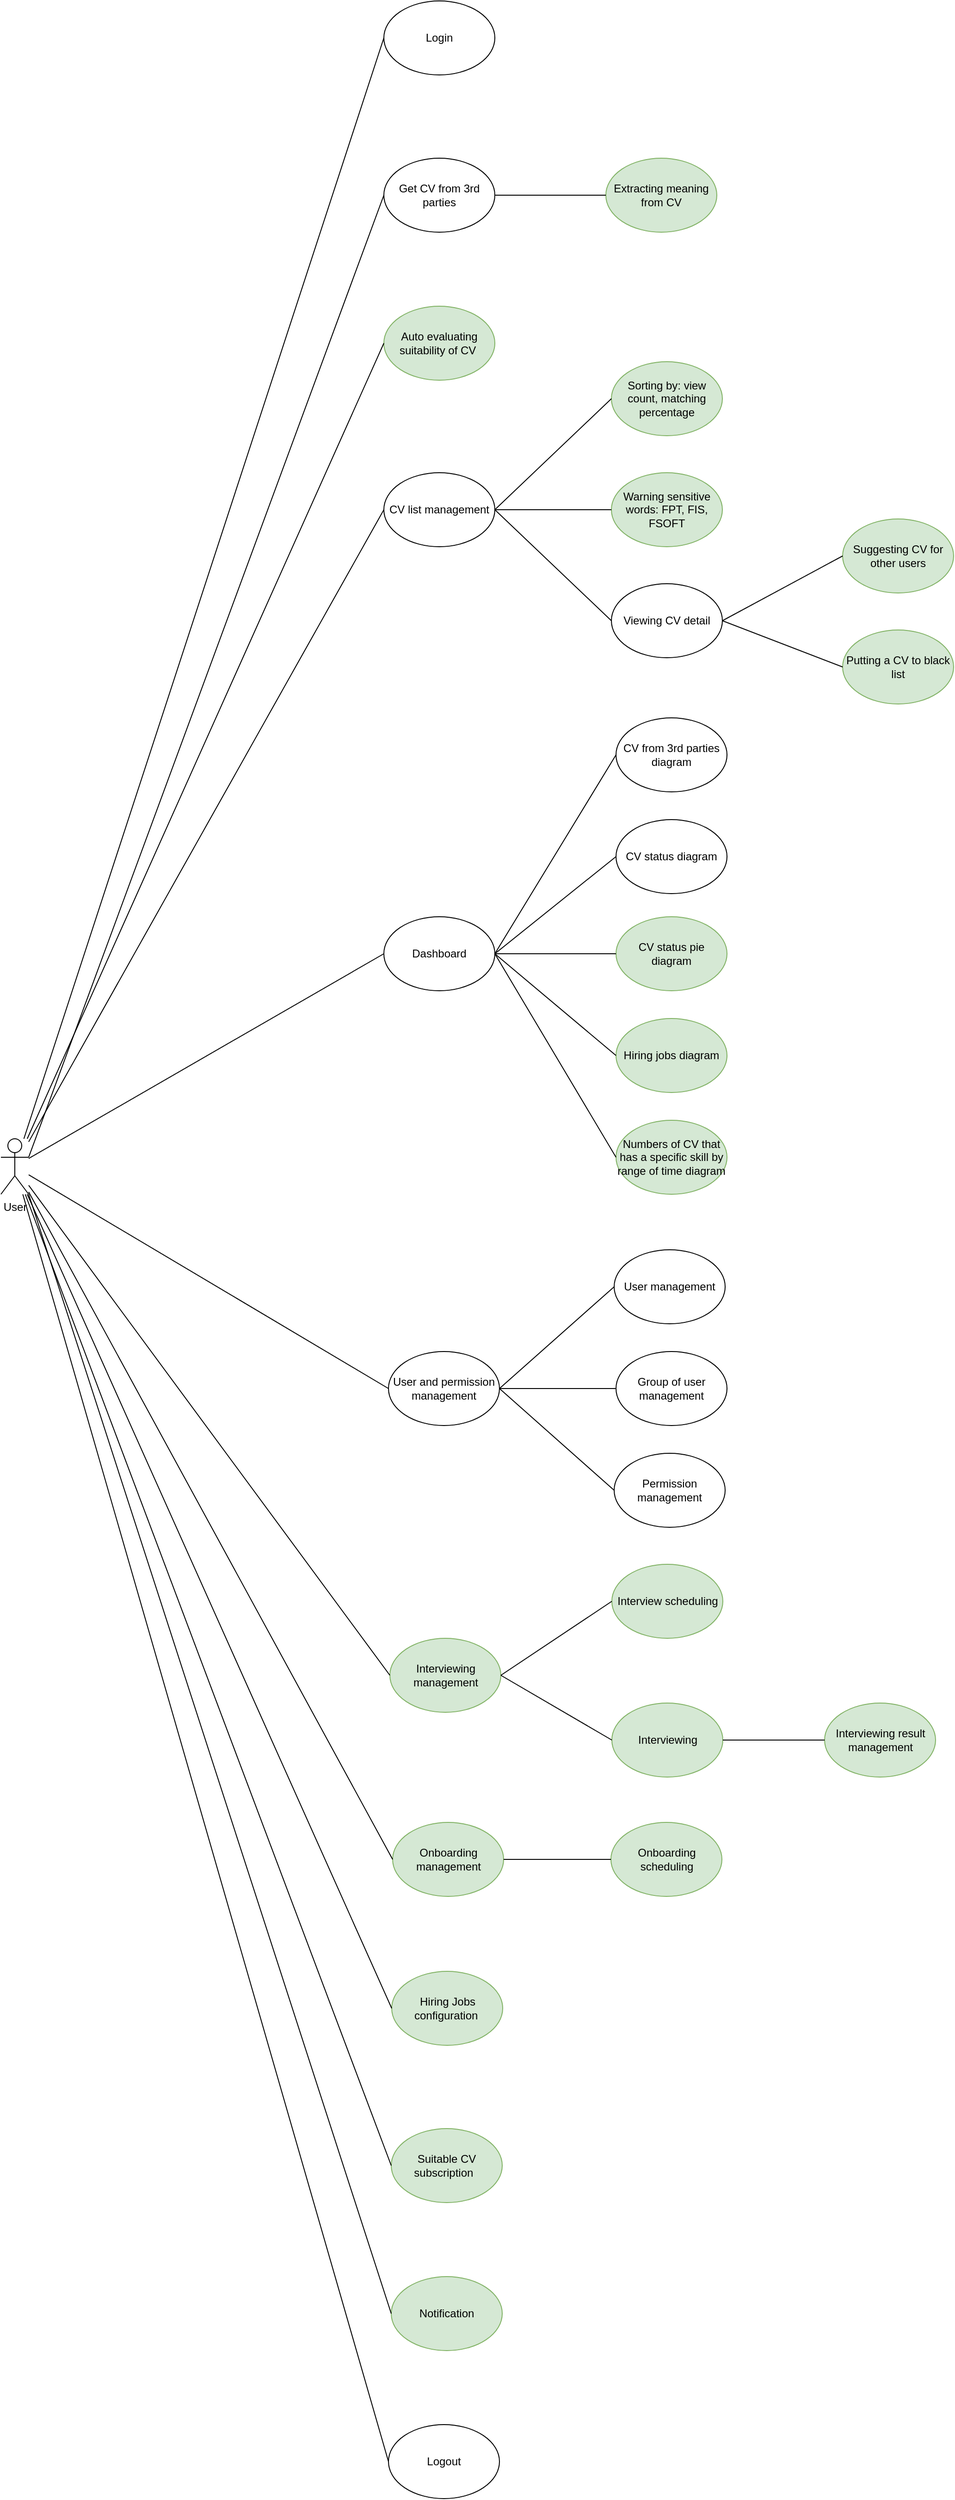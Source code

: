 <mxfile version="25.0.1">
  <diagram name="Trang-1" id="zRStrCZms60aBh5zQ9CK">
    <mxGraphModel dx="3289" dy="2119" grid="1" gridSize="10" guides="1" tooltips="1" connect="1" arrows="1" fold="1" page="1" pageScale="1" pageWidth="827" pageHeight="1169" math="0" shadow="0">
      <root>
        <mxCell id="0" />
        <mxCell id="1" parent="0" />
        <mxCell id="b3J7wT-M6WEdxHhECkrl-1" value="User" style="shape=umlActor;verticalLabelPosition=bottom;verticalAlign=top;html=1;outlineConnect=0;" parent="1" vertex="1">
          <mxGeometry x="-60" y="970" width="30" height="60" as="geometry" />
        </mxCell>
        <mxCell id="b3J7wT-M6WEdxHhECkrl-2" value="Login" style="ellipse;whiteSpace=wrap;html=1;" parent="1" vertex="1">
          <mxGeometry x="354" y="-260" width="120" height="80" as="geometry" />
        </mxCell>
        <mxCell id="b3J7wT-M6WEdxHhECkrl-3" value="Logout" style="ellipse;whiteSpace=wrap;html=1;" parent="1" vertex="1">
          <mxGeometry x="359" y="2360" width="120" height="80" as="geometry" />
        </mxCell>
        <mxCell id="b3J7wT-M6WEdxHhECkrl-4" value="CV list management" style="ellipse;whiteSpace=wrap;html=1;" parent="1" vertex="1">
          <mxGeometry x="354" y="250" width="120" height="80" as="geometry" />
        </mxCell>
        <mxCell id="b3J7wT-M6WEdxHhECkrl-9" value="Dashboard" style="ellipse;whiteSpace=wrap;html=1;" parent="1" vertex="1">
          <mxGeometry x="354" y="730" width="120" height="80" as="geometry" />
        </mxCell>
        <mxCell id="b3J7wT-M6WEdxHhECkrl-10" value="CV from 3rd parties diagram" style="ellipse;whiteSpace=wrap;html=1;" parent="1" vertex="1">
          <mxGeometry x="605" y="515" width="120" height="80" as="geometry" />
        </mxCell>
        <mxCell id="b3J7wT-M6WEdxHhECkrl-11" value="CV status diagram" style="ellipse;whiteSpace=wrap;html=1;" parent="1" vertex="1">
          <mxGeometry x="605" y="625" width="120" height="80" as="geometry" />
        </mxCell>
        <mxCell id="b3J7wT-M6WEdxHhECkrl-12" value="" style="endArrow=none;html=1;rounded=0;entryX=0;entryY=0.5;entryDx=0;entryDy=0;" parent="1" source="b3J7wT-M6WEdxHhECkrl-1" target="b3J7wT-M6WEdxHhECkrl-2" edge="1">
          <mxGeometry width="50" height="50" relative="1" as="geometry">
            <mxPoint x="80" y="380" as="sourcePoint" />
            <mxPoint x="350" y="130" as="targetPoint" />
          </mxGeometry>
        </mxCell>
        <mxCell id="b3J7wT-M6WEdxHhECkrl-13" value="" style="endArrow=none;html=1;rounded=0;entryX=0;entryY=0.5;entryDx=0;entryDy=0;" parent="1" source="b3J7wT-M6WEdxHhECkrl-1" target="b3J7wT-M6WEdxHhECkrl-4" edge="1">
          <mxGeometry width="50" height="50" relative="1" as="geometry">
            <mxPoint x="80" y="390" as="sourcePoint" />
            <mxPoint x="280" y="320" as="targetPoint" />
          </mxGeometry>
        </mxCell>
        <mxCell id="b3J7wT-M6WEdxHhECkrl-15" value="" style="endArrow=none;html=1;rounded=0;entryX=0;entryY=0.5;entryDx=0;entryDy=0;" parent="1" source="b3J7wT-M6WEdxHhECkrl-1" target="b3J7wT-M6WEdxHhECkrl-9" edge="1">
          <mxGeometry width="50" height="50" relative="1" as="geometry">
            <mxPoint x="140" y="550" as="sourcePoint" />
            <mxPoint x="190" y="500" as="targetPoint" />
          </mxGeometry>
        </mxCell>
        <mxCell id="b3J7wT-M6WEdxHhECkrl-16" value="" style="endArrow=none;html=1;rounded=0;entryX=0;entryY=0.5;entryDx=0;entryDy=0;" parent="1" source="b3J7wT-M6WEdxHhECkrl-1" target="b3J7wT-M6WEdxHhECkrl-3" edge="1">
          <mxGeometry width="50" height="50" relative="1" as="geometry">
            <mxPoint x="140" y="620" as="sourcePoint" />
            <mxPoint x="190" y="570" as="targetPoint" />
          </mxGeometry>
        </mxCell>
        <mxCell id="b3J7wT-M6WEdxHhECkrl-17" value="" style="endArrow=none;html=1;rounded=0;exitX=1;exitY=0.5;exitDx=0;exitDy=0;entryX=0;entryY=0.5;entryDx=0;entryDy=0;" parent="1" source="b3J7wT-M6WEdxHhECkrl-9" target="b3J7wT-M6WEdxHhECkrl-10" edge="1">
          <mxGeometry width="50" height="50" relative="1" as="geometry">
            <mxPoint x="518" y="685" as="sourcePoint" />
            <mxPoint x="568" y="635" as="targetPoint" />
          </mxGeometry>
        </mxCell>
        <mxCell id="b3J7wT-M6WEdxHhECkrl-18" value="" style="endArrow=none;html=1;rounded=0;exitX=1;exitY=0.5;exitDx=0;exitDy=0;entryX=0;entryY=0.5;entryDx=0;entryDy=0;" parent="1" source="b3J7wT-M6WEdxHhECkrl-9" target="b3J7wT-M6WEdxHhECkrl-11" edge="1">
          <mxGeometry width="50" height="50" relative="1" as="geometry">
            <mxPoint x="508" y="785" as="sourcePoint" />
            <mxPoint x="558" y="735" as="targetPoint" />
          </mxGeometry>
        </mxCell>
        <mxCell id="b3J7wT-M6WEdxHhECkrl-19" value="User and permission management" style="ellipse;whiteSpace=wrap;html=1;" parent="1" vertex="1">
          <mxGeometry x="359" y="1200" width="120" height="80" as="geometry" />
        </mxCell>
        <mxCell id="b3J7wT-M6WEdxHhECkrl-20" value="" style="endArrow=none;html=1;rounded=0;entryX=0;entryY=0.5;entryDx=0;entryDy=0;" parent="1" source="b3J7wT-M6WEdxHhECkrl-1" target="b3J7wT-M6WEdxHhECkrl-19" edge="1">
          <mxGeometry width="50" height="50" relative="1" as="geometry">
            <mxPoint x="260" y="650" as="sourcePoint" />
            <mxPoint x="310" y="600" as="targetPoint" />
          </mxGeometry>
        </mxCell>
        <mxCell id="PKD5bAg7vHcc14K1say2-1" value="Interviewing management" style="ellipse;whiteSpace=wrap;html=1;fillColor=#d5e8d4;strokeColor=#82b366;" parent="1" vertex="1">
          <mxGeometry x="360.5" y="1510" width="120" height="80" as="geometry" />
        </mxCell>
        <mxCell id="PKD5bAg7vHcc14K1say2-2" value="" style="endArrow=none;html=1;rounded=0;entryX=0;entryY=0.5;entryDx=0;entryDy=0;" parent="1" source="b3J7wT-M6WEdxHhECkrl-1" target="PKD5bAg7vHcc14K1say2-1" edge="1">
          <mxGeometry width="50" height="50" relative="1" as="geometry">
            <mxPoint x="230" y="790" as="sourcePoint" />
            <mxPoint x="280" y="740" as="targetPoint" />
          </mxGeometry>
        </mxCell>
        <mxCell id="PKD5bAg7vHcc14K1say2-3" value="Interview scheduling" style="ellipse;whiteSpace=wrap;html=1;fillColor=#d5e8d4;strokeColor=#82b366;" parent="1" vertex="1">
          <mxGeometry x="600.5" y="1430" width="120" height="80" as="geometry" />
        </mxCell>
        <mxCell id="PKD5bAg7vHcc14K1say2-4" value="" style="endArrow=none;html=1;rounded=0;exitX=1;exitY=0.5;exitDx=0;exitDy=0;entryX=0;entryY=0.5;entryDx=0;entryDy=0;" parent="1" source="PKD5bAg7vHcc14K1say2-1" target="PKD5bAg7vHcc14K1say2-3" edge="1">
          <mxGeometry width="50" height="50" relative="1" as="geometry">
            <mxPoint x="540.5" y="1540" as="sourcePoint" />
            <mxPoint x="590.5" y="1490" as="targetPoint" />
          </mxGeometry>
        </mxCell>
        <mxCell id="PKD5bAg7vHcc14K1say2-5" value="Interviewing" style="ellipse;whiteSpace=wrap;html=1;fillColor=#d5e8d4;strokeColor=#82b366;" parent="1" vertex="1">
          <mxGeometry x="600.5" y="1580" width="120" height="80" as="geometry" />
        </mxCell>
        <mxCell id="PKD5bAg7vHcc14K1say2-6" value="" style="endArrow=none;html=1;rounded=0;exitX=1;exitY=0.5;exitDx=0;exitDy=0;entryX=0;entryY=0.5;entryDx=0;entryDy=0;" parent="1" source="PKD5bAg7vHcc14K1say2-1" target="PKD5bAg7vHcc14K1say2-5" edge="1">
          <mxGeometry width="50" height="50" relative="1" as="geometry">
            <mxPoint x="500.5" y="1670" as="sourcePoint" />
            <mxPoint x="550.5" y="1620" as="targetPoint" />
          </mxGeometry>
        </mxCell>
        <mxCell id="PKD5bAg7vHcc14K1say2-7" value="Interviewing result management" style="ellipse;whiteSpace=wrap;html=1;fillColor=#d5e8d4;strokeColor=#82b366;" parent="1" vertex="1">
          <mxGeometry x="830.5" y="1580" width="120" height="80" as="geometry" />
        </mxCell>
        <mxCell id="PKD5bAg7vHcc14K1say2-8" value="" style="endArrow=none;html=1;rounded=0;exitX=1;exitY=0.5;exitDx=0;exitDy=0;entryX=0;entryY=0.5;entryDx=0;entryDy=0;" parent="1" source="PKD5bAg7vHcc14K1say2-5" target="PKD5bAg7vHcc14K1say2-7" edge="1">
          <mxGeometry width="50" height="50" relative="1" as="geometry">
            <mxPoint x="730.5" y="1740" as="sourcePoint" />
            <mxPoint x="780.5" y="1690" as="targetPoint" />
          </mxGeometry>
        </mxCell>
        <mxCell id="PKD5bAg7vHcc14K1say2-9" value="Onboarding management" style="ellipse;whiteSpace=wrap;html=1;fillColor=#d5e8d4;strokeColor=#82b366;" parent="1" vertex="1">
          <mxGeometry x="363.5" y="1709" width="120" height="80" as="geometry" />
        </mxCell>
        <mxCell id="PKD5bAg7vHcc14K1say2-10" value="" style="endArrow=none;html=1;rounded=0;entryX=0;entryY=0.5;entryDx=0;entryDy=0;" parent="1" source="b3J7wT-M6WEdxHhECkrl-1" target="PKD5bAg7vHcc14K1say2-9" edge="1">
          <mxGeometry width="50" height="50" relative="1" as="geometry">
            <mxPoint x="300" y="1020" as="sourcePoint" />
            <mxPoint x="350" y="970" as="targetPoint" />
          </mxGeometry>
        </mxCell>
        <mxCell id="PKD5bAg7vHcc14K1say2-11" value="Onboarding scheduling" style="ellipse;whiteSpace=wrap;html=1;fillColor=#d5e8d4;strokeColor=#82b366;" parent="1" vertex="1">
          <mxGeometry x="599.5" y="1709" width="120" height="80" as="geometry" />
        </mxCell>
        <mxCell id="PKD5bAg7vHcc14K1say2-12" value="" style="endArrow=none;html=1;rounded=0;exitX=1;exitY=0.5;exitDx=0;exitDy=0;entryX=0;entryY=0.5;entryDx=0;entryDy=0;" parent="1" source="PKD5bAg7vHcc14K1say2-9" target="PKD5bAg7vHcc14K1say2-11" edge="1">
          <mxGeometry width="50" height="50" relative="1" as="geometry">
            <mxPoint x="509.5" y="1850" as="sourcePoint" />
            <mxPoint x="559.5" y="1800" as="targetPoint" />
          </mxGeometry>
        </mxCell>
        <mxCell id="PKD5bAg7vHcc14K1say2-13" value="Viewing CV detail" style="ellipse;whiteSpace=wrap;html=1;" parent="1" vertex="1">
          <mxGeometry x="600" y="370" width="120" height="80" as="geometry" />
        </mxCell>
        <mxCell id="PKD5bAg7vHcc14K1say2-14" value="" style="endArrow=none;html=1;rounded=0;exitX=1;exitY=0.5;exitDx=0;exitDy=0;entryX=0;entryY=0.5;entryDx=0;entryDy=0;" parent="1" source="b3J7wT-M6WEdxHhECkrl-4" target="PKD5bAg7vHcc14K1say2-13" edge="1">
          <mxGeometry width="50" height="50" relative="1" as="geometry">
            <mxPoint x="530" y="300" as="sourcePoint" />
            <mxPoint x="580" y="250" as="targetPoint" />
          </mxGeometry>
        </mxCell>
        <mxCell id="PKD5bAg7vHcc14K1say2-15" value="Get CV from 3rd parties" style="ellipse;whiteSpace=wrap;html=1;" parent="1" vertex="1">
          <mxGeometry x="354" y="-90" width="120" height="80" as="geometry" />
        </mxCell>
        <mxCell id="PKD5bAg7vHcc14K1say2-16" value="Extracting meaning from CV" style="ellipse;whiteSpace=wrap;html=1;fillColor=#d5e8d4;strokeColor=#82b366;" parent="1" vertex="1">
          <mxGeometry x="594" y="-90" width="120" height="80" as="geometry" />
        </mxCell>
        <mxCell id="PKD5bAg7vHcc14K1say2-17" value="" style="endArrow=none;html=1;rounded=0;entryX=0;entryY=0.5;entryDx=0;entryDy=0;exitX=1;exitY=0.333;exitDx=0;exitDy=0;exitPerimeter=0;" parent="1" source="b3J7wT-M6WEdxHhECkrl-1" target="PKD5bAg7vHcc14K1say2-15" edge="1">
          <mxGeometry width="50" height="50" relative="1" as="geometry">
            <mxPoint x="-10" y="710" as="sourcePoint" />
            <mxPoint x="220" y="360" as="targetPoint" />
          </mxGeometry>
        </mxCell>
        <mxCell id="PKD5bAg7vHcc14K1say2-18" value="" style="endArrow=none;html=1;rounded=0;exitX=1;exitY=0.5;exitDx=0;exitDy=0;entryX=0;entryY=0.5;entryDx=0;entryDy=0;" parent="1" source="PKD5bAg7vHcc14K1say2-15" target="PKD5bAg7vHcc14K1say2-16" edge="1">
          <mxGeometry width="50" height="50" relative="1" as="geometry">
            <mxPoint x="514" y="-10" as="sourcePoint" />
            <mxPoint x="564" y="-60" as="targetPoint" />
          </mxGeometry>
        </mxCell>
        <mxCell id="PKD5bAg7vHcc14K1say2-19" value="Auto evaluating suitability of CV&amp;nbsp;" style="ellipse;whiteSpace=wrap;html=1;fillColor=#d5e8d4;strokeColor=#82b366;" parent="1" vertex="1">
          <mxGeometry x="354" y="70" width="120" height="80" as="geometry" />
        </mxCell>
        <mxCell id="PKD5bAg7vHcc14K1say2-21" value="" style="endArrow=none;html=1;rounded=0;entryX=0;entryY=0.5;entryDx=0;entryDy=0;" parent="1" source="b3J7wT-M6WEdxHhECkrl-1" target="PKD5bAg7vHcc14K1say2-19" edge="1">
          <mxGeometry width="50" height="50" relative="1" as="geometry">
            <mxPoint x="250" y="290" as="sourcePoint" />
            <mxPoint x="300" y="240" as="targetPoint" />
          </mxGeometry>
        </mxCell>
        <mxCell id="PKD5bAg7vHcc14K1say2-22" value="Suggesting CV for other users" style="ellipse;whiteSpace=wrap;html=1;fillColor=#d5e8d4;strokeColor=#82b366;" parent="1" vertex="1">
          <mxGeometry x="850" y="300" width="120" height="80" as="geometry" />
        </mxCell>
        <mxCell id="PKD5bAg7vHcc14K1say2-23" value="Putting a CV to black list" style="ellipse;whiteSpace=wrap;html=1;fillColor=#d5e8d4;strokeColor=#82b366;" parent="1" vertex="1">
          <mxGeometry x="850" y="420" width="120" height="80" as="geometry" />
        </mxCell>
        <mxCell id="PKD5bAg7vHcc14K1say2-24" value="" style="endArrow=none;html=1;rounded=0;exitX=1;exitY=0.5;exitDx=0;exitDy=0;entryX=0;entryY=0.5;entryDx=0;entryDy=0;" parent="1" source="PKD5bAg7vHcc14K1say2-13" target="PKD5bAg7vHcc14K1say2-22" edge="1">
          <mxGeometry width="50" height="50" relative="1" as="geometry">
            <mxPoint x="790" y="390" as="sourcePoint" />
            <mxPoint x="840" y="340" as="targetPoint" />
          </mxGeometry>
        </mxCell>
        <mxCell id="PKD5bAg7vHcc14K1say2-25" value="" style="endArrow=none;html=1;rounded=0;exitX=1;exitY=0.5;exitDx=0;exitDy=0;entryX=0;entryY=0.5;entryDx=0;entryDy=0;" parent="1" source="PKD5bAg7vHcc14K1say2-13" target="PKD5bAg7vHcc14K1say2-23" edge="1">
          <mxGeometry width="50" height="50" relative="1" as="geometry">
            <mxPoint x="770" y="480" as="sourcePoint" />
            <mxPoint x="820" y="430" as="targetPoint" />
          </mxGeometry>
        </mxCell>
        <mxCell id="jMW4hHmubsosZGaRDKhh-1" value="Sorting by: view count, matching percentage" style="ellipse;whiteSpace=wrap;html=1;fillColor=#d5e8d4;strokeColor=#82b366;" parent="1" vertex="1">
          <mxGeometry x="600" y="130" width="120" height="80" as="geometry" />
        </mxCell>
        <mxCell id="jMW4hHmubsosZGaRDKhh-2" value="" style="endArrow=none;html=1;rounded=0;exitX=1;exitY=0.5;exitDx=0;exitDy=0;entryX=0;entryY=0.5;entryDx=0;entryDy=0;" parent="1" source="b3J7wT-M6WEdxHhECkrl-4" target="jMW4hHmubsosZGaRDKhh-1" edge="1">
          <mxGeometry width="50" height="50" relative="1" as="geometry">
            <mxPoint x="530" y="230" as="sourcePoint" />
            <mxPoint x="580" y="180" as="targetPoint" />
          </mxGeometry>
        </mxCell>
        <mxCell id="jMW4hHmubsosZGaRDKhh-3" value="Warning sensitive words: FPT, FIS, FSOFT" style="ellipse;whiteSpace=wrap;html=1;fillColor=#d5e8d4;strokeColor=#82b366;" parent="1" vertex="1">
          <mxGeometry x="600" y="250" width="120" height="80" as="geometry" />
        </mxCell>
        <mxCell id="jMW4hHmubsosZGaRDKhh-4" value="" style="endArrow=none;html=1;rounded=0;exitX=1;exitY=0.5;exitDx=0;exitDy=0;entryX=0;entryY=0.5;entryDx=0;entryDy=0;" parent="1" source="b3J7wT-M6WEdxHhECkrl-4" target="jMW4hHmubsosZGaRDKhh-3" edge="1">
          <mxGeometry width="50" height="50" relative="1" as="geometry">
            <mxPoint x="550" y="310" as="sourcePoint" />
            <mxPoint x="600" y="260" as="targetPoint" />
          </mxGeometry>
        </mxCell>
        <mxCell id="jMW4hHmubsosZGaRDKhh-5" value="Hiring jobs diagram" style="ellipse;whiteSpace=wrap;html=1;fillColor=#d5e8d4;strokeColor=#82b366;" parent="1" vertex="1">
          <mxGeometry x="605" y="840" width="120" height="80" as="geometry" />
        </mxCell>
        <mxCell id="jMW4hHmubsosZGaRDKhh-6" value="" style="endArrow=none;html=1;rounded=0;exitX=1;exitY=0.5;exitDx=0;exitDy=0;entryX=0;entryY=0.5;entryDx=0;entryDy=0;" parent="1" source="b3J7wT-M6WEdxHhECkrl-9" target="jMW4hHmubsosZGaRDKhh-5" edge="1">
          <mxGeometry width="50" height="50" relative="1" as="geometry">
            <mxPoint x="500" y="790" as="sourcePoint" />
            <mxPoint x="550" y="740" as="targetPoint" />
          </mxGeometry>
        </mxCell>
        <mxCell id="jMW4hHmubsosZGaRDKhh-7" value="Numbers of CV that has a specific skill by range of time diagram" style="ellipse;whiteSpace=wrap;html=1;fillColor=#d5e8d4;strokeColor=#82b366;" parent="1" vertex="1">
          <mxGeometry x="605" y="950" width="120" height="80" as="geometry" />
        </mxCell>
        <mxCell id="jMW4hHmubsosZGaRDKhh-8" value="" style="endArrow=none;html=1;rounded=0;exitX=1;exitY=0.5;exitDx=0;exitDy=0;entryX=0;entryY=0.5;entryDx=0;entryDy=0;" parent="1" source="b3J7wT-M6WEdxHhECkrl-9" target="jMW4hHmubsosZGaRDKhh-7" edge="1">
          <mxGeometry width="50" height="50" relative="1" as="geometry">
            <mxPoint x="490" y="880" as="sourcePoint" />
            <mxPoint x="540" y="830" as="targetPoint" />
          </mxGeometry>
        </mxCell>
        <mxCell id="jMW4hHmubsosZGaRDKhh-9" value="User management" style="ellipse;whiteSpace=wrap;html=1;" parent="1" vertex="1">
          <mxGeometry x="603" y="1090" width="120" height="80" as="geometry" />
        </mxCell>
        <mxCell id="jMW4hHmubsosZGaRDKhh-10" value="" style="endArrow=none;html=1;rounded=0;exitX=1;exitY=0.5;exitDx=0;exitDy=0;entryX=0;entryY=0.5;entryDx=0;entryDy=0;" parent="1" source="b3J7wT-M6WEdxHhECkrl-19" target="jMW4hHmubsosZGaRDKhh-9" edge="1">
          <mxGeometry width="50" height="50" relative="1" as="geometry">
            <mxPoint x="525" y="1210" as="sourcePoint" />
            <mxPoint x="575" y="1160" as="targetPoint" />
          </mxGeometry>
        </mxCell>
        <mxCell id="jMW4hHmubsosZGaRDKhh-11" value="Group of user management" style="ellipse;whiteSpace=wrap;html=1;" parent="1" vertex="1">
          <mxGeometry x="605" y="1200" width="120" height="80" as="geometry" />
        </mxCell>
        <mxCell id="jMW4hHmubsosZGaRDKhh-12" value="" style="endArrow=none;html=1;rounded=0;exitX=1;exitY=0.5;exitDx=0;exitDy=0;entryX=0;entryY=0.5;entryDx=0;entryDy=0;" parent="1" source="b3J7wT-M6WEdxHhECkrl-19" target="jMW4hHmubsosZGaRDKhh-11" edge="1">
          <mxGeometry width="50" height="50" relative="1" as="geometry">
            <mxPoint x="545" y="1310" as="sourcePoint" />
            <mxPoint x="595" y="1260" as="targetPoint" />
          </mxGeometry>
        </mxCell>
        <mxCell id="jMW4hHmubsosZGaRDKhh-13" value="Permission management" style="ellipse;whiteSpace=wrap;html=1;" parent="1" vertex="1">
          <mxGeometry x="603" y="1310" width="120" height="80" as="geometry" />
        </mxCell>
        <mxCell id="jMW4hHmubsosZGaRDKhh-14" value="" style="endArrow=none;html=1;rounded=0;exitX=1;exitY=0.5;exitDx=0;exitDy=0;entryX=0;entryY=0.5;entryDx=0;entryDy=0;" parent="1" source="b3J7wT-M6WEdxHhECkrl-19" target="jMW4hHmubsosZGaRDKhh-13" edge="1">
          <mxGeometry width="50" height="50" relative="1" as="geometry">
            <mxPoint x="505" y="1380" as="sourcePoint" />
            <mxPoint x="555" y="1330" as="targetPoint" />
          </mxGeometry>
        </mxCell>
        <mxCell id="jMW4hHmubsosZGaRDKhh-15" value="Suitable CV subscription&amp;nbsp;&amp;nbsp;" style="ellipse;whiteSpace=wrap;html=1;fillColor=#d5e8d4;strokeColor=#82b366;" parent="1" vertex="1">
          <mxGeometry x="362" y="2040" width="120" height="80" as="geometry" />
        </mxCell>
        <mxCell id="jMW4hHmubsosZGaRDKhh-18" value="Notification" style="ellipse;whiteSpace=wrap;html=1;fillColor=#d5e8d4;strokeColor=#82b366;" parent="1" vertex="1">
          <mxGeometry x="362" y="2200" width="120" height="80" as="geometry" />
        </mxCell>
        <mxCell id="jMW4hHmubsosZGaRDKhh-20" value="" style="endArrow=none;html=1;rounded=0;entryX=0;entryY=0.5;entryDx=0;entryDy=0;" parent="1" source="b3J7wT-M6WEdxHhECkrl-1" target="jMW4hHmubsosZGaRDKhh-15" edge="1">
          <mxGeometry width="50" height="50" relative="1" as="geometry">
            <mxPoint x="290" y="1700" as="sourcePoint" />
            <mxPoint x="340" y="1650" as="targetPoint" />
          </mxGeometry>
        </mxCell>
        <mxCell id="jMW4hHmubsosZGaRDKhh-21" value="" style="endArrow=none;html=1;rounded=0;exitX=1;exitY=1;exitDx=0;exitDy=0;exitPerimeter=0;entryX=0;entryY=0.5;entryDx=0;entryDy=0;" parent="1" source="b3J7wT-M6WEdxHhECkrl-1" target="jMW4hHmubsosZGaRDKhh-18" edge="1">
          <mxGeometry width="50" height="50" relative="1" as="geometry">
            <mxPoint x="320" y="1880" as="sourcePoint" />
            <mxPoint x="370" y="1830" as="targetPoint" />
          </mxGeometry>
        </mxCell>
        <mxCell id="jMW4hHmubsosZGaRDKhh-22" value="Hiring Jobs configuration&amp;nbsp;" style="ellipse;whiteSpace=wrap;html=1;fillColor=#d5e8d4;strokeColor=#82b366;" parent="1" vertex="1">
          <mxGeometry x="362.5" y="1870" width="120" height="80" as="geometry" />
        </mxCell>
        <mxCell id="jMW4hHmubsosZGaRDKhh-25" value="" style="endArrow=none;html=1;rounded=0;entryX=0;entryY=0.5;entryDx=0;entryDy=0;" parent="1" source="b3J7wT-M6WEdxHhECkrl-1" target="jMW4hHmubsosZGaRDKhh-22" edge="1">
          <mxGeometry width="50" height="50" relative="1" as="geometry">
            <mxPoint x="340" y="1730" as="sourcePoint" />
            <mxPoint x="390" y="1680" as="targetPoint" />
          </mxGeometry>
        </mxCell>
        <mxCell id="AvlHQn4aEbxNaz84F9Z8-1" value="CV status pie diagram" style="ellipse;whiteSpace=wrap;html=1;fillColor=#d5e8d4;strokeColor=#82b366;" vertex="1" parent="1">
          <mxGeometry x="605" y="730" width="120" height="80" as="geometry" />
        </mxCell>
        <mxCell id="AvlHQn4aEbxNaz84F9Z8-3" value="" style="endArrow=none;html=1;rounded=0;exitX=1;exitY=0.5;exitDx=0;exitDy=0;entryX=0;entryY=0.5;entryDx=0;entryDy=0;" edge="1" parent="1" source="b3J7wT-M6WEdxHhECkrl-9" target="AvlHQn4aEbxNaz84F9Z8-1">
          <mxGeometry width="50" height="50" relative="1" as="geometry">
            <mxPoint x="540" y="780" as="sourcePoint" />
            <mxPoint x="590" y="730" as="targetPoint" />
          </mxGeometry>
        </mxCell>
      </root>
    </mxGraphModel>
  </diagram>
</mxfile>
